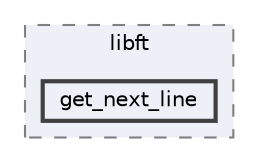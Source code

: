 digraph "lib/libft/get_next_line"
{
 // LATEX_PDF_SIZE
  bgcolor="transparent";
  edge [fontname=Helvetica,fontsize=10,labelfontname=Helvetica,labelfontsize=10];
  node [fontname=Helvetica,fontsize=10,shape=box,height=0.2,width=0.4];
  compound=true
  subgraph clusterdir_c9da52723279fdd7d12e00356892e9e5 {
    graph [ bgcolor="#edf0f7", pencolor="grey50", label="libft", fontname=Helvetica,fontsize=10 style="filled,dashed", URL="dir_c9da52723279fdd7d12e00356892e9e5.html",tooltip=""]
  dir_1658ab69b370ef9bd233e60ade3d7cd9 [label="get_next_line", fillcolor="#edf0f7", color="grey25", style="filled,bold", URL="dir_1658ab69b370ef9bd233e60ade3d7cd9.html",tooltip=""];
  }
}

